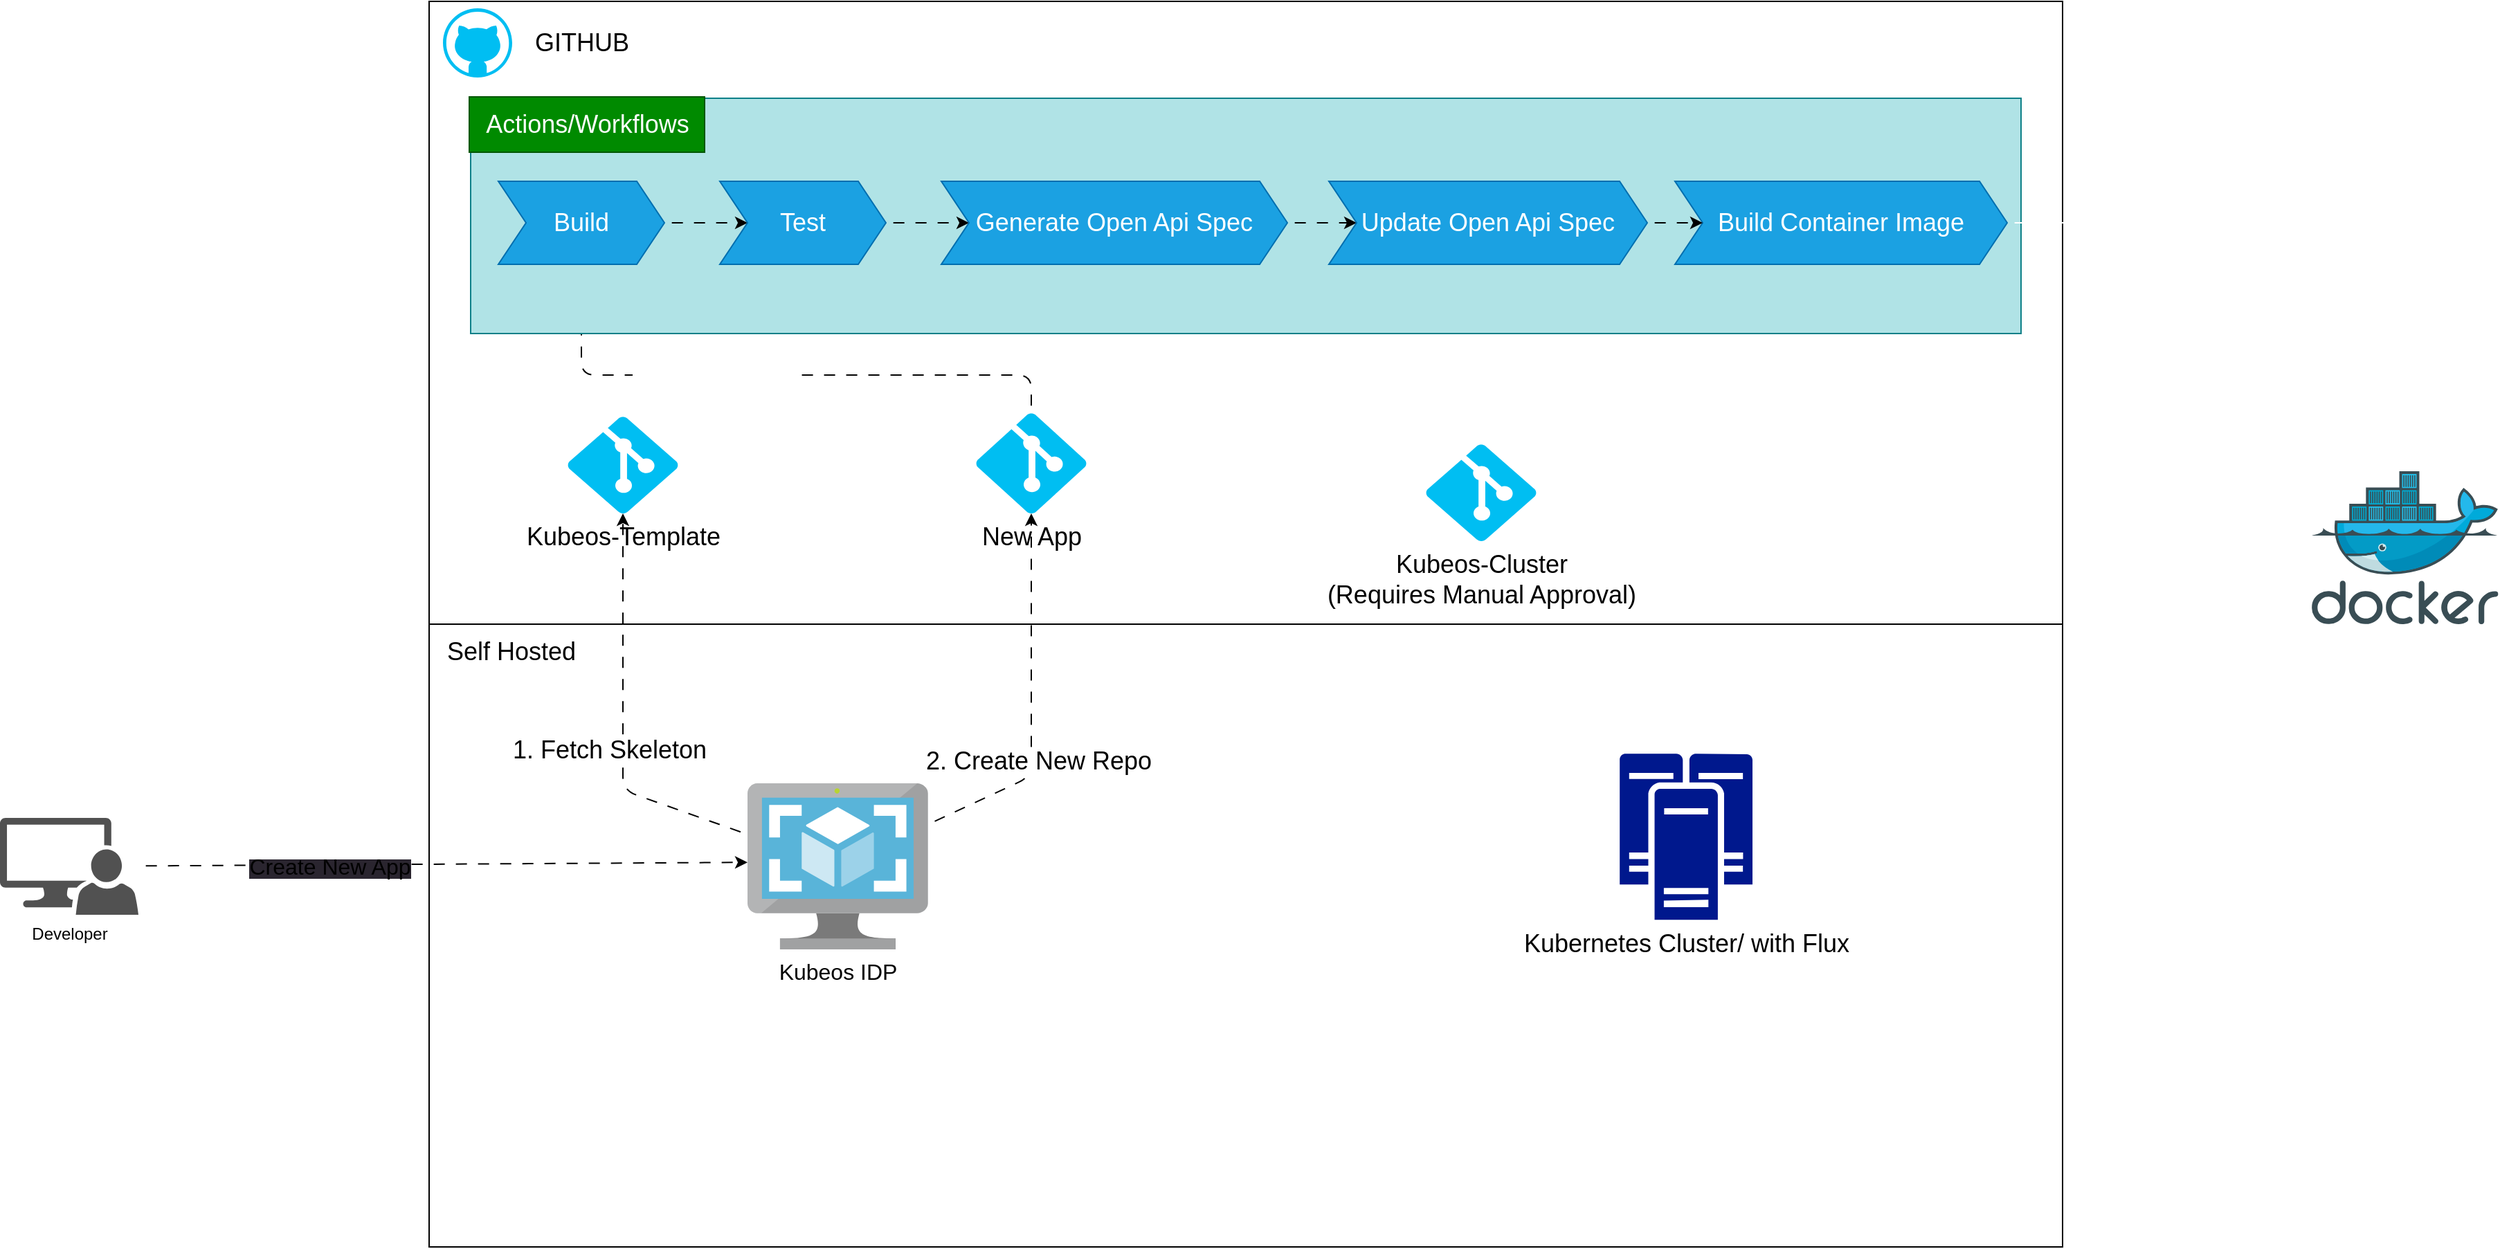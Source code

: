 <mxfile>
    <diagram id="90UO31e9wOxj5GHS5Gfz" name="Page-1">
        <mxGraphModel dx="1696" dy="1613" grid="1" gridSize="10" guides="1" tooltips="1" connect="1" arrows="1" fold="1" page="1" pageScale="1" pageWidth="850" pageHeight="1100" math="0" shadow="0">
            <root>
                <mxCell id="0"/>
                <mxCell id="1" parent="0"/>
                <mxCell id="12" value="" style="rounded=0;whiteSpace=wrap;html=1;fontSize=18;glass=0;" vertex="1" parent="1">
                    <mxGeometry x="-10" y="-530" width="1180" height="900" as="geometry"/>
                </mxCell>
                <mxCell id="4" style="edgeStyle=none;html=1;entryX=0;entryY=0.476;entryDx=0;entryDy=0;entryPerimeter=0;flowAnimation=1;" edge="1" parent="1" source="2" target="3">
                    <mxGeometry relative="1" as="geometry"/>
                </mxCell>
                <mxCell id="8" value="&lt;span style=&quot;background-color: rgb(42, 37, 47);&quot;&gt;&lt;font style=&quot;font-size: 16px;&quot;&gt;Create New App&lt;/font&gt;&lt;/span&gt;" style="edgeLabel;html=1;align=center;verticalAlign=middle;resizable=0;points=[];fontSize=12;" vertex="1" connectable="0" parent="4">
                    <mxGeometry x="-0.373" y="-1" relative="1" as="geometry">
                        <mxPoint as="offset"/>
                    </mxGeometry>
                </mxCell>
                <mxCell id="2" value="Developer" style="sketch=0;pointerEvents=1;shadow=0;dashed=0;html=1;strokeColor=none;labelPosition=center;verticalLabelPosition=bottom;verticalAlign=top;align=center;fillColor=#515151;shape=mxgraph.mscae.system_center.admin_console" vertex="1" parent="1">
                    <mxGeometry x="-320" y="60" width="100" height="70" as="geometry"/>
                </mxCell>
                <mxCell id="15" style="edgeStyle=none;html=1;fontSize=18;flowAnimation=1;" edge="1" parent="1" source="3" target="11">
                    <mxGeometry relative="1" as="geometry">
                        <Array as="points">
                            <mxPoint x="130" y="40"/>
                        </Array>
                    </mxGeometry>
                </mxCell>
                <mxCell id="16" value="1. Fetch Skeleton" style="edgeLabel;html=1;align=center;verticalAlign=middle;resizable=0;points=[];fontSize=18;" vertex="1" connectable="0" parent="15">
                    <mxGeometry x="-0.224" relative="1" as="geometry">
                        <mxPoint x="-10" y="-10" as="offset"/>
                    </mxGeometry>
                </mxCell>
                <mxCell id="18" style="edgeStyle=none;html=1;fontSize=18;flowAnimation=1;" edge="1" parent="1" source="3" target="17">
                    <mxGeometry relative="1" as="geometry">
                        <Array as="points">
                            <mxPoint x="425" y="30"/>
                        </Array>
                    </mxGeometry>
                </mxCell>
                <mxCell id="19" value="2. Create New Repo" style="edgeLabel;html=1;align=center;verticalAlign=middle;resizable=0;points=[];fontSize=18;" vertex="1" connectable="0" parent="18">
                    <mxGeometry x="-0.178" relative="1" as="geometry">
                        <mxPoint x="5" y="19" as="offset"/>
                    </mxGeometry>
                </mxCell>
                <mxCell id="46" style="edgeStyle=none;html=1;entryX=0;entryY=0.5;entryDx=0;entryDy=0;entryPerimeter=0;shadow=0;labelBackgroundColor=#18141D;labelBorderColor=none;strokeColor=#FFFFFF;fontSize=18;fontColor=#000000;flowAnimation=1;" edge="1" parent="1" source="3" target="44">
                    <mxGeometry relative="1" as="geometry">
                        <Array as="points">
                            <mxPoint x="660" y="97"/>
                            <mxPoint x="660" y="-175"/>
                        </Array>
                    </mxGeometry>
                </mxCell>
                <mxCell id="47" value="&lt;font color=&quot;#ffffff&quot;&gt;3. Create Pull Req&lt;br&gt;For Kustomization (KS)&lt;br&gt;&lt;/font&gt;" style="edgeLabel;html=1;align=center;verticalAlign=middle;resizable=0;points=[];fontSize=18;fontColor=#000000;" vertex="1" connectable="0" parent="46">
                    <mxGeometry x="0.492" y="-3" relative="1" as="geometry">
                        <mxPoint x="-13" y="31" as="offset"/>
                    </mxGeometry>
                </mxCell>
                <mxCell id="3" value="&lt;font style=&quot;font-size: 16px;&quot;&gt;Kubeos IDP&lt;/font&gt;" style="sketch=0;aspect=fixed;html=1;points=[];align=center;image;fontSize=12;image=img/lib/mscae/VM_Images.svg;" vertex="1" parent="1">
                    <mxGeometry x="220" y="35" width="130.43" height="120" as="geometry"/>
                </mxCell>
                <mxCell id="7" value="&lt;font style=&quot;font-size: 18px;&quot;&gt;Self Hosted&lt;/font&gt;" style="text;html=1;align=center;verticalAlign=middle;resizable=0;points=[];autosize=1;strokeColor=none;fillColor=none;" vertex="1" parent="1">
                    <mxGeometry x="-11" y="-80" width="120" height="40" as="geometry"/>
                </mxCell>
                <mxCell id="45" style="edgeStyle=none;html=1;entryX=1;entryY=0.5;entryDx=0;entryDy=0;entryPerimeter=0;shadow=0;labelBackgroundColor=#18141D;labelBorderColor=none;strokeColor=#FFFFFF;fontSize=18;fontColor=#000000;flowAnimation=1;exitX=0.01;exitY=0.01;exitDx=0;exitDy=0;exitPerimeter=0;" edge="1" parent="1" source="10" target="44">
                    <mxGeometry relative="1" as="geometry">
                        <Array as="points">
                            <mxPoint x="851" y="-175"/>
                        </Array>
                    </mxGeometry>
                </mxCell>
                <mxCell id="48" value="Flux CD Sync" style="edgeLabel;html=1;align=center;verticalAlign=middle;resizable=0;points=[];fontSize=18;fontColor=#FFFFFF;" vertex="1" connectable="0" parent="45">
                    <mxGeometry x="-0.547" relative="1" as="geometry">
                        <mxPoint as="offset"/>
                    </mxGeometry>
                </mxCell>
                <mxCell id="49" style="edgeStyle=none;html=1;exitX=1;exitY=0.5;exitDx=0;exitDy=0;exitPerimeter=0;shadow=0;labelBackgroundColor=#18141D;labelBorderColor=none;strokeColor=#FFFFFF;fontSize=18;fontColor=#FFFFFF;entryX=0.576;entryY=1.014;entryDx=0;entryDy=0;entryPerimeter=0;flowAnimation=1;" edge="1" parent="1" source="10" target="40">
                    <mxGeometry relative="1" as="geometry">
                        <mxPoint x="1553.143" y="-10.0" as="targetPoint"/>
                        <Array as="points">
                            <mxPoint x="1428" y="74"/>
                        </Array>
                    </mxGeometry>
                </mxCell>
                <mxCell id="55" value="Pull Application Images" style="edgeLabel;html=1;align=center;verticalAlign=middle;resizable=0;points=[];fontSize=16;fontColor=#FFFFFF;" vertex="1" connectable="0" parent="49">
                    <mxGeometry x="-0.445" y="-3" relative="1" as="geometry">
                        <mxPoint x="153" y="-3" as="offset"/>
                    </mxGeometry>
                </mxCell>
                <mxCell id="50" style="edgeStyle=none;html=1;exitX=0.99;exitY=0.01;exitDx=0;exitDy=0;exitPerimeter=0;entryX=1;entryY=0.5;entryDx=0;entryDy=0;entryPerimeter=0;shadow=0;labelBackgroundColor=#18141D;labelBorderColor=none;strokeColor=#FFFFFF;fontSize=18;fontColor=#FFFFFF;flowAnimation=1;" edge="1" parent="1" source="10" target="17">
                    <mxGeometry relative="1" as="geometry">
                        <Array as="points">
                            <mxPoint x="945" y="-230"/>
                            <mxPoint x="520" y="-230"/>
                        </Array>
                    </mxGeometry>
                </mxCell>
                <mxCell id="51" value="Fetch Application Specific YAML, as specified in KS" style="edgeLabel;html=1;align=center;verticalAlign=middle;resizable=0;points=[];fontSize=18;fontColor=#FFFFFF;" vertex="1" connectable="0" parent="50">
                    <mxGeometry x="-0.122" y="2" relative="1" as="geometry">
                        <mxPoint x="-135" y="-2" as="offset"/>
                    </mxGeometry>
                </mxCell>
                <mxCell id="10" value="Kubernetes Cluster/ with Flux&lt;br&gt;" style="sketch=0;aspect=fixed;pointerEvents=1;shadow=0;dashed=0;html=1;strokeColor=none;labelPosition=center;verticalLabelPosition=bottom;verticalAlign=top;align=center;fillColor=#00188D;shape=mxgraph.mscae.enterprise.cluster_server;fontSize=18;" vertex="1" parent="1">
                    <mxGeometry x="850" y="13.6" width="96" height="120" as="geometry"/>
                </mxCell>
                <mxCell id="11" value="Kubeos-Template" style="verticalLabelPosition=bottom;html=1;verticalAlign=top;align=center;strokeColor=none;fillColor=#00BEF2;shape=mxgraph.azure.git_repository;fontSize=18;" vertex="1" parent="1">
                    <mxGeometry x="90" y="-230" width="80" height="70" as="geometry"/>
                </mxCell>
                <mxCell id="13" value="" style="endArrow=none;html=1;fontSize=18;exitX=0;exitY=0.5;exitDx=0;exitDy=0;entryX=1;entryY=0.5;entryDx=0;entryDy=0;" edge="1" parent="1" source="12" target="12">
                    <mxGeometry width="50" height="50" relative="1" as="geometry">
                        <mxPoint x="120" y="-60" as="sourcePoint"/>
                        <mxPoint x="170" y="-110" as="targetPoint"/>
                    </mxGeometry>
                </mxCell>
                <mxCell id="28" style="edgeStyle=none;html=1;entryX=0.5;entryY=1;entryDx=0;entryDy=0;fontSize=18;flowAnimation=1;movable=1;" edge="1" parent="1" source="17" target="25">
                    <mxGeometry relative="1" as="geometry">
                        <Array as="points">
                            <mxPoint x="425" y="-260"/>
                            <mxPoint x="100" y="-260"/>
                        </Array>
                    </mxGeometry>
                </mxCell>
                <mxCell id="52" value="branch triggers" style="edgeLabel;html=1;align=center;verticalAlign=middle;resizable=0;points=[];fontSize=18;fontColor=#FFFFFF;" vertex="1" connectable="0" parent="28">
                    <mxGeometry x="0.179" y="-3" relative="1" as="geometry">
                        <mxPoint x="-1" as="offset"/>
                    </mxGeometry>
                </mxCell>
                <mxCell id="17" value="New App" style="verticalLabelPosition=bottom;html=1;verticalAlign=top;align=center;strokeColor=none;fillColor=#00BEF2;shape=mxgraph.azure.git_repository;fontSize=18;" vertex="1" parent="1">
                    <mxGeometry x="385" y="-232.5" width="80" height="72.5" as="geometry"/>
                </mxCell>
                <mxCell id="20" value="GITHUB" style="text;html=1;align=center;verticalAlign=middle;resizable=0;points=[];autosize=1;strokeColor=none;fillColor=none;fontSize=18;" vertex="1" parent="1">
                    <mxGeometry x="55" y="-520" width="90" height="40" as="geometry"/>
                </mxCell>
                <mxCell id="23" value="" style="rounded=0;whiteSpace=wrap;html=1;fontSize=18;fillColor=#b0e3e6;strokeColor=#0e8088;" vertex="1" parent="1">
                    <mxGeometry x="20" y="-460" width="1120" height="170" as="geometry"/>
                </mxCell>
                <mxCell id="24" value="Actions/Workflows" style="text;html=1;align=center;verticalAlign=middle;resizable=0;points=[];autosize=1;fontSize=18;fillColor=#008a00;fontColor=#ffffff;strokeColor=#005700;" vertex="1" parent="1">
                    <mxGeometry x="19" y="-461" width="170" height="40" as="geometry"/>
                </mxCell>
                <mxCell id="29" style="edgeStyle=none;html=1;exitX=1;exitY=0.5;exitDx=0;exitDy=0;entryX=0;entryY=0.5;entryDx=0;entryDy=0;fontSize=18;shadow=0;fontColor=#000000;labelBackgroundColor=#18141D;labelBorderColor=none;strokeColor=#000000;flowAnimation=1;" edge="1" parent="1" source="25" target="26">
                    <mxGeometry relative="1" as="geometry"/>
                </mxCell>
                <mxCell id="25" value="Build" style="shape=step;perimeter=stepPerimeter;whiteSpace=wrap;html=1;fixedSize=1;fontSize=18;fillColor=#1ba1e2;fontColor=#ffffff;strokeColor=#006EAF;" vertex="1" parent="1">
                    <mxGeometry x="40" y="-400" width="120" height="60" as="geometry"/>
                </mxCell>
                <mxCell id="30" style="edgeStyle=none;html=1;exitX=1;exitY=0.5;exitDx=0;exitDy=0;entryX=0;entryY=0.5;entryDx=0;entryDy=0;fontSize=18;strokeColor=#000000;flowAnimation=1;" edge="1" parent="1" source="26" target="27">
                    <mxGeometry relative="1" as="geometry"/>
                </mxCell>
                <mxCell id="26" value="Test" style="shape=step;perimeter=stepPerimeter;whiteSpace=wrap;html=1;fixedSize=1;fontSize=18;fillColor=#1ba1e2;fontColor=#ffffff;strokeColor=#006EAF;" vertex="1" parent="1">
                    <mxGeometry x="200" y="-400" width="120" height="60" as="geometry"/>
                </mxCell>
                <mxCell id="37" style="edgeStyle=none;html=1;exitX=1;exitY=0.5;exitDx=0;exitDy=0;entryX=0;entryY=0.5;entryDx=0;entryDy=0;shadow=0;labelBackgroundColor=#18141D;labelBorderColor=none;strokeColor=#000000;fontSize=18;fontColor=#000000;flowAnimation=1;" edge="1" parent="1" source="27" target="35">
                    <mxGeometry relative="1" as="geometry"/>
                </mxCell>
                <mxCell id="27" value="Generate Open Api Spec" style="shape=step;perimeter=stepPerimeter;whiteSpace=wrap;html=1;fixedSize=1;fontSize=18;fillColor=#1ba1e2;fontColor=#ffffff;strokeColor=#006EAF;" vertex="1" parent="1">
                    <mxGeometry x="360" y="-400" width="250" height="60" as="geometry"/>
                </mxCell>
                <mxCell id="31" value="" style="verticalLabelPosition=bottom;html=1;verticalAlign=top;align=center;strokeColor=none;fillColor=#00BEF2;shape=mxgraph.azure.github_code;pointerEvents=1;rounded=0;glass=0;fontSize=18;fontColor=#000000;" vertex="1" parent="1">
                    <mxGeometry y="-525" width="50" height="50" as="geometry"/>
                </mxCell>
                <mxCell id="39" style="edgeStyle=none;html=1;shadow=0;labelBackgroundColor=#18141D;labelBorderColor=none;strokeColor=#FFFFFF;fontSize=18;fontColor=#000000;flowAnimation=1;" edge="1" parent="1" source="33" target="40">
                    <mxGeometry relative="1" as="geometry">
                        <mxPoint x="1290" y="-360" as="targetPoint"/>
                        <Array as="points">
                            <mxPoint x="1417" y="-370"/>
                        </Array>
                    </mxGeometry>
                </mxCell>
                <mxCell id="56" value="Upload Image to Docker Hub" style="edgeLabel;html=1;align=center;verticalAlign=middle;resizable=0;points=[];fontSize=16;fontColor=#FFFFFF;" vertex="1" connectable="0" parent="39">
                    <mxGeometry x="-0.607" y="-2" relative="1" as="geometry">
                        <mxPoint x="68" y="-2" as="offset"/>
                    </mxGeometry>
                </mxCell>
                <mxCell id="33" value="Build Container Image" style="shape=step;perimeter=stepPerimeter;whiteSpace=wrap;html=1;fixedSize=1;fontSize=18;fillColor=#1ba1e2;fontColor=#ffffff;strokeColor=#006EAF;" vertex="1" parent="1">
                    <mxGeometry x="890" y="-400" width="240" height="60" as="geometry"/>
                </mxCell>
                <mxCell id="38" style="edgeStyle=none;html=1;exitX=1;exitY=0.5;exitDx=0;exitDy=0;entryX=0;entryY=0.5;entryDx=0;entryDy=0;shadow=0;labelBackgroundColor=#18141D;labelBorderColor=none;strokeColor=#000000;fontSize=18;fontColor=#000000;flowAnimation=1;" edge="1" parent="1" source="35" target="33">
                    <mxGeometry relative="1" as="geometry"/>
                </mxCell>
                <mxCell id="35" value="Update Open Api Spec" style="shape=step;perimeter=stepPerimeter;whiteSpace=wrap;html=1;fixedSize=1;fontSize=18;fillColor=#1ba1e2;fontColor=#ffffff;strokeColor=#006EAF;" vertex="1" parent="1">
                    <mxGeometry x="640" y="-400" width="230" height="60" as="geometry"/>
                </mxCell>
                <mxCell id="40" value="" style="sketch=0;aspect=fixed;html=1;points=[];align=center;image;fontSize=12;image=img/lib/mscae/Docker.svg;rounded=0;glass=0;fontColor=#000000;fillColor=default;" vertex="1" parent="1">
                    <mxGeometry x="1350" y="-190.5" width="134.76" height="110.5" as="geometry"/>
                </mxCell>
                <mxCell id="44" value="Kubeos-Cluster&lt;br&gt;(Requires Manual Approval)" style="verticalLabelPosition=bottom;html=1;verticalAlign=top;align=center;strokeColor=none;fillColor=#00BEF2;shape=mxgraph.azure.git_repository;fontSize=18;" vertex="1" parent="1">
                    <mxGeometry x="710" y="-210" width="80" height="70" as="geometry"/>
                </mxCell>
            </root>
        </mxGraphModel>
    </diagram>
</mxfile>